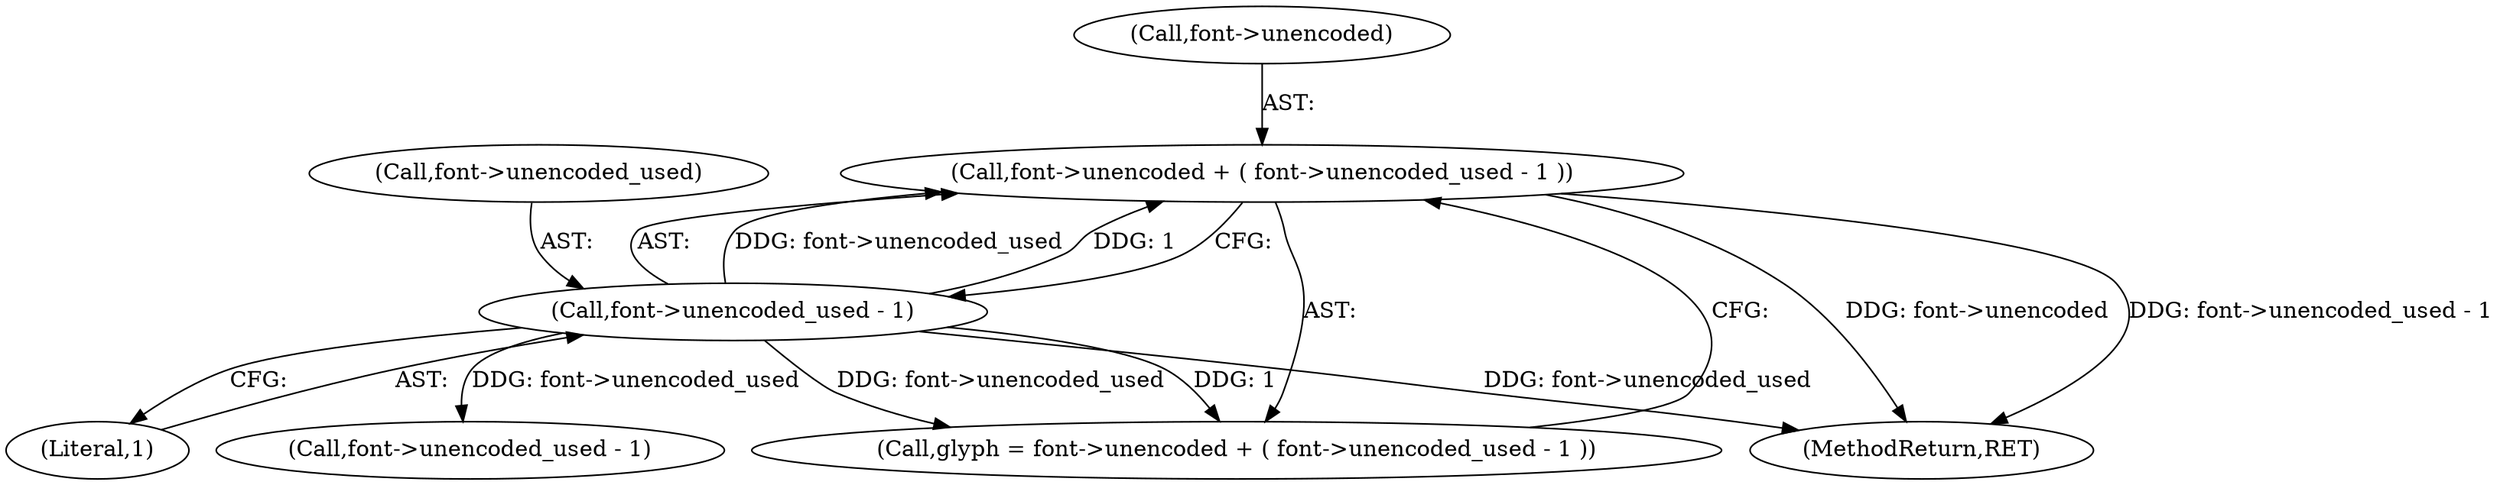 digraph "0_savannah_07bdb6e289c7954e2a533039dc93c1c136099d2d@pointer" {
"1000794" [label="(Call,font->unencoded + ( font->unencoded_used - 1 ))"];
"1000798" [label="(Call,font->unencoded_used - 1)"];
"1000794" [label="(Call,font->unencoded + ( font->unencoded_used - 1 ))"];
"1000799" [label="(Call,font->unencoded_used)"];
"1000802" [label="(Literal,1)"];
"1000792" [label="(Call,glyph = font->unencoded + ( font->unencoded_used - 1 ))"];
"1000795" [label="(Call,font->unencoded)"];
"1001425" [label="(Call,font->unencoded_used - 1)"];
"1000798" [label="(Call,font->unencoded_used - 1)"];
"1001571" [label="(MethodReturn,RET)"];
"1000794" -> "1000792"  [label="AST: "];
"1000794" -> "1000798"  [label="CFG: "];
"1000795" -> "1000794"  [label="AST: "];
"1000798" -> "1000794"  [label="AST: "];
"1000792" -> "1000794"  [label="CFG: "];
"1000794" -> "1001571"  [label="DDG: font->unencoded"];
"1000794" -> "1001571"  [label="DDG: font->unencoded_used - 1"];
"1000798" -> "1000794"  [label="DDG: font->unencoded_used"];
"1000798" -> "1000794"  [label="DDG: 1"];
"1000798" -> "1000802"  [label="CFG: "];
"1000799" -> "1000798"  [label="AST: "];
"1000802" -> "1000798"  [label="AST: "];
"1000798" -> "1001571"  [label="DDG: font->unencoded_used"];
"1000798" -> "1000792"  [label="DDG: font->unencoded_used"];
"1000798" -> "1000792"  [label="DDG: 1"];
"1000798" -> "1001425"  [label="DDG: font->unencoded_used"];
}
